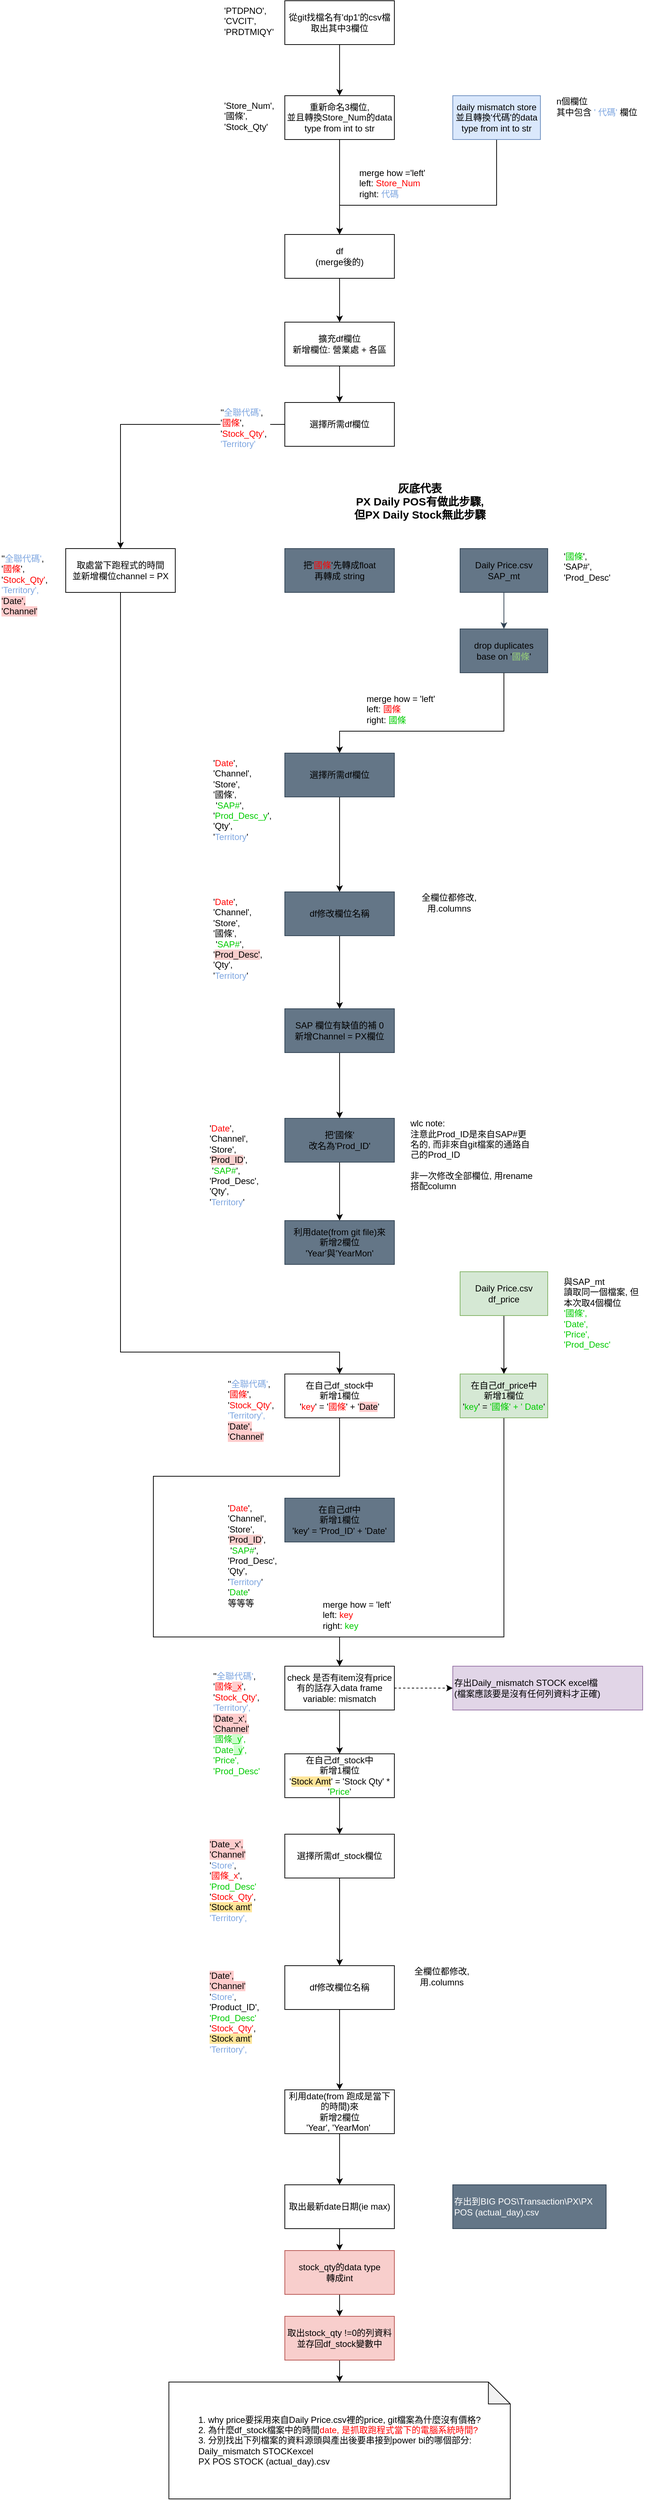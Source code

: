 <mxfile version="15.6.2" type="github">
  <diagram id="zrbfAotFL-TyWPudBQgr" name="Page-1">
    <mxGraphModel dx="1297" dy="1349" grid="1" gridSize="10" guides="1" tooltips="1" connect="1" arrows="1" fold="1" page="1" pageScale="1" pageWidth="850" pageHeight="1100" math="0" shadow="0">
      <root>
        <mxCell id="0" />
        <mxCell id="1" parent="0" />
        <mxCell id="fdrqG4z9VUzHYd8aUHgG-18" style="edgeStyle=orthogonalEdgeStyle;rounded=0;orthogonalLoop=1;jettySize=auto;html=1;fontSize=12;fontColor=#000000;endArrow=classic;endFill=1;" parent="1" source="fdrqG4z9VUzHYd8aUHgG-2" target="fdrqG4z9VUzHYd8aUHgG-3" edge="1">
          <mxGeometry relative="1" as="geometry">
            <Array as="points">
              <mxPoint x="510" y="-50" />
              <mxPoint x="295" y="-50" />
            </Array>
          </mxGeometry>
        </mxCell>
        <mxCell id="fdrqG4z9VUzHYd8aUHgG-2" value="daily mismatch store&lt;br&gt;並且轉換&#39;代碼&#39;的data type from int to str" style="rounded=0;whiteSpace=wrap;html=1;fillColor=#dae8fc;strokeColor=#6c8ebf;" parent="1" vertex="1">
          <mxGeometry x="450" y="-200" width="120" height="60" as="geometry" />
        </mxCell>
        <mxCell id="fdrqG4z9VUzHYd8aUHgG-16" style="edgeStyle=orthogonalEdgeStyle;rounded=0;orthogonalLoop=1;jettySize=auto;html=1;entryX=0.5;entryY=0;entryDx=0;entryDy=0;fontSize=12;fontColor=#000000;endArrow=classic;endFill=1;" parent="1" source="fdrqG4z9VUzHYd8aUHgG-3" target="fdrqG4z9VUzHYd8aUHgG-15" edge="1">
          <mxGeometry relative="1" as="geometry" />
        </mxCell>
        <mxCell id="fdrqG4z9VUzHYd8aUHgG-3" value="df&lt;br&gt;(merge後的)" style="rounded=0;whiteSpace=wrap;html=1;" parent="1" vertex="1">
          <mxGeometry x="220" y="-10" width="150" height="60" as="geometry" />
        </mxCell>
        <mxCell id="fdrqG4z9VUzHYd8aUHgG-9" value="merge how =&#39;left&#39;&lt;br&gt;left: &lt;font color=&quot;#ff0000&quot;&gt;Store_Num&lt;/font&gt;&amp;nbsp;&lt;br&gt;right: &lt;font color=&quot;#7ea6e0&quot;&gt;代碼&lt;/font&gt;" style="text;html=1;strokeColor=none;fillColor=none;align=left;verticalAlign=middle;whiteSpace=wrap;rounded=0;fontSize=12;fontColor=#000000;labelBackgroundColor=default;" parent="1" vertex="1">
          <mxGeometry x="320" y="-100" width="130" height="40" as="geometry" />
        </mxCell>
        <mxCell id="fdrqG4z9VUzHYd8aUHgG-24" style="edgeStyle=orthogonalEdgeStyle;rounded=0;orthogonalLoop=1;jettySize=auto;html=1;entryX=0.5;entryY=0;entryDx=0;entryDy=0;fontSize=12;fontColor=#FF0000;endArrow=classic;endFill=1;" parent="1" source="fdrqG4z9VUzHYd8aUHgG-15" target="fdrqG4z9VUzHYd8aUHgG-23" edge="1">
          <mxGeometry relative="1" as="geometry" />
        </mxCell>
        <mxCell id="fdrqG4z9VUzHYd8aUHgG-15" value="擴充df欄位&lt;br&gt;新增欄位: 營業處 + 各區" style="rounded=0;whiteSpace=wrap;html=1;labelBackgroundColor=default;fontSize=12;fontColor=#000000;align=center;" parent="1" vertex="1">
          <mxGeometry x="220" y="110" width="150" height="60" as="geometry" />
        </mxCell>
        <mxCell id="fdrqG4z9VUzHYd8aUHgG-22" value="n個欄位&lt;br&gt;其中包含 &lt;font color=&quot;#7ea6e0&quot;&gt;&#39; 代碼&#39;&lt;/font&gt; 欄位" style="text;html=1;strokeColor=none;fillColor=none;align=left;verticalAlign=middle;whiteSpace=wrap;rounded=0;labelBackgroundColor=default;fontSize=12;fontColor=#000000;" parent="1" vertex="1">
          <mxGeometry x="590" y="-200" width="140" height="30" as="geometry" />
        </mxCell>
        <mxCell id="tgbteE-pDal3MeMyeDXs-12" style="edgeStyle=orthogonalEdgeStyle;rounded=0;orthogonalLoop=1;jettySize=auto;html=1;entryX=0.5;entryY=0;entryDx=0;entryDy=0;fontColor=#000000;" edge="1" parent="1" source="fdrqG4z9VUzHYd8aUHgG-23" target="tgbteE-pDal3MeMyeDXs-11">
          <mxGeometry relative="1" as="geometry" />
        </mxCell>
        <mxCell id="fdrqG4z9VUzHYd8aUHgG-23" value="&lt;font color=&quot;#000000&quot;&gt;選擇所需df欄位&lt;br&gt;&lt;/font&gt;" style="rounded=0;whiteSpace=wrap;html=1;labelBackgroundColor=default;fontSize=12;fontColor=#FF0000;align=center;" parent="1" vertex="1">
          <mxGeometry x="220" y="220" width="150" height="60" as="geometry" />
        </mxCell>
        <mxCell id="fdrqG4z9VUzHYd8aUHgG-27" value="&#39;&#39;&lt;font color=&quot;#7ea6e0&quot;&gt;全聯代碼&#39;&lt;/font&gt;, &#39;&lt;font color=&quot;#ff0000&quot;&gt;國條&lt;/font&gt;&#39;, &lt;br&gt;&#39;&lt;font color=&quot;#ff0000&quot;&gt;Stock_Qty&#39;&lt;/font&gt;, &lt;font color=&quot;#7ea6e0&quot;&gt;&#39;Territory&#39;&lt;/font&gt;" style="text;html=1;strokeColor=none;fillColor=none;align=left;verticalAlign=top;whiteSpace=wrap;rounded=0;labelBackgroundColor=default;fontSize=12;fontColor=#000000;" parent="1" vertex="1">
          <mxGeometry x="130" y="220" width="70" height="130" as="geometry" />
        </mxCell>
        <mxCell id="fdrqG4z9VUzHYd8aUHgG-31" style="edgeStyle=orthogonalEdgeStyle;rounded=0;orthogonalLoop=1;jettySize=auto;html=1;entryX=0.5;entryY=0;entryDx=0;entryDy=0;fontSize=12;fontColor=#000000;endArrow=classic;endFill=1;fillColor=#647687;strokeColor=#314354;" parent="1" source="fdrqG4z9VUzHYd8aUHgG-28" target="fdrqG4z9VUzHYd8aUHgG-30" edge="1">
          <mxGeometry relative="1" as="geometry" />
        </mxCell>
        <mxCell id="fdrqG4z9VUzHYd8aUHgG-28" value="&lt;font color=&quot;#000000&quot;&gt;Daily Price.csv&lt;br&gt;&lt;/font&gt;&lt;div&gt;&lt;span&gt;&lt;font color=&quot;#000000&quot;&gt;SAP_mt&lt;/font&gt;&lt;/span&gt;&lt;/div&gt;" style="rounded=0;whiteSpace=wrap;html=1;labelBackgroundColor=none;fontSize=12;align=center;verticalAlign=middle;strokeColor=#314354;fillColor=#647687;fontColor=#ffffff;" parent="1" vertex="1">
          <mxGeometry x="460" y="420" width="120" height="60" as="geometry" />
        </mxCell>
        <mxCell id="fdrqG4z9VUzHYd8aUHgG-29" value="&#39;&lt;font color=&quot;#00cc00&quot;&gt;國條&lt;/font&gt;&#39;, &#39;SAP#&#39;, &#39;Prod_Desc&#39;" style="text;html=1;strokeColor=none;fillColor=none;align=left;verticalAlign=middle;whiteSpace=wrap;rounded=0;labelBackgroundColor=none;fontSize=12;fontColor=#000000;" parent="1" vertex="1">
          <mxGeometry x="600" y="430" width="60" height="30" as="geometry" />
        </mxCell>
        <mxCell id="fdrqG4z9VUzHYd8aUHgG-37" style="edgeStyle=orthogonalEdgeStyle;rounded=0;orthogonalLoop=1;jettySize=auto;html=1;fontSize=12;fontColor=#FF0000;endArrow=classic;endFill=1;entryX=0.5;entryY=0;entryDx=0;entryDy=0;" parent="1" source="fdrqG4z9VUzHYd8aUHgG-30" target="fdrqG4z9VUzHYd8aUHgG-34" edge="1">
          <mxGeometry relative="1" as="geometry">
            <mxPoint x="520" y="680.0" as="targetPoint" />
            <Array as="points">
              <mxPoint x="520" y="670" />
              <mxPoint x="295" y="670" />
            </Array>
          </mxGeometry>
        </mxCell>
        <mxCell id="fdrqG4z9VUzHYd8aUHgG-30" value="&lt;font color=&quot;#000000&quot;&gt;drop duplicates&lt;br&gt;base on &#39;&lt;/font&gt;&lt;font color=&quot;#97d077&quot;&gt;國條&lt;/font&gt;&lt;font color=&quot;#000000&quot;&gt;&#39;&lt;/font&gt;" style="rounded=0;whiteSpace=wrap;html=1;labelBackgroundColor=none;fontSize=12;strokeColor=#314354;align=center;verticalAlign=middle;fillColor=#647687;fontColor=#ffffff;" parent="1" vertex="1">
          <mxGeometry x="460" y="530" width="120" height="60" as="geometry" />
        </mxCell>
        <mxCell id="fdrqG4z9VUzHYd8aUHgG-32" value="&lt;font color=&quot;#000000&quot;&gt;把&#39;&lt;/font&gt;&lt;font color=&quot;#ff0000&quot;&gt;國條&lt;/font&gt;&lt;font color=&quot;#000000&quot;&gt;&#39;先轉成float&lt;br&gt;再轉成 string&lt;/font&gt;" style="rounded=0;whiteSpace=wrap;html=1;labelBackgroundColor=none;fontSize=12;fontColor=#ffffff;strokeColor=#314354;align=center;verticalAlign=middle;fillColor=#647687;" parent="1" vertex="1">
          <mxGeometry x="220" y="420" width="150" height="60" as="geometry" />
        </mxCell>
        <mxCell id="fdrqG4z9VUzHYd8aUHgG-43" style="edgeStyle=orthogonalEdgeStyle;rounded=0;orthogonalLoop=1;jettySize=auto;html=1;fontSize=12;fontColor=#7EA6E0;endArrow=classic;endFill=1;" parent="1" source="fdrqG4z9VUzHYd8aUHgG-34" target="fdrqG4z9VUzHYd8aUHgG-42" edge="1">
          <mxGeometry relative="1" as="geometry" />
        </mxCell>
        <mxCell id="fdrqG4z9VUzHYd8aUHgG-34" value="&lt;span style=&quot;color: rgb(0 , 0 , 0)&quot;&gt;選擇所需df欄位&lt;/span&gt;" style="rounded=0;whiteSpace=wrap;html=1;labelBackgroundColor=none;fontSize=12;fontColor=#ffffff;strokeColor=#314354;align=center;verticalAlign=middle;fillColor=#647687;" parent="1" vertex="1">
          <mxGeometry x="220" y="700" width="150" height="60" as="geometry" />
        </mxCell>
        <mxCell id="fdrqG4z9VUzHYd8aUHgG-35" value="merge how = &#39;left&#39;&lt;br&gt;left: &lt;font color=&quot;#ff0000&quot;&gt;國條&lt;/font&gt;&amp;nbsp;&lt;br&gt;right: &lt;font color=&quot;#00cc00&quot;&gt;國條&lt;/font&gt;" style="text;html=1;strokeColor=none;fillColor=none;align=left;verticalAlign=middle;whiteSpace=wrap;rounded=0;fontSize=12;fontColor=#000000;labelBackgroundColor=default;" parent="1" vertex="1">
          <mxGeometry x="330" y="620" width="130" height="40" as="geometry" />
        </mxCell>
        <mxCell id="fdrqG4z9VUzHYd8aUHgG-38" value="&lt;div&gt;&lt;font color=&quot;#000000&quot;&gt;&#39;&lt;/font&gt;&lt;font color=&quot;#ff0000&quot;&gt;Date&lt;/font&gt;&lt;font color=&quot;#000000&quot;&gt;&#39;, &#39;Channel&#39;, &#39;Store&#39;,&lt;/font&gt;&lt;/div&gt;&lt;div&gt;&lt;font color=&quot;#000000&quot;&gt;&#39;國條&#39;,&lt;/font&gt;&lt;span style=&quot;color: rgb(0 , 0 , 0)&quot;&gt;&amp;nbsp; &amp;nbsp; &amp;nbsp; &amp;nbsp;&#39;&lt;/span&gt;SAP#&lt;span style=&quot;color: rgb(0 , 0 , 0)&quot;&gt;&#39;, &#39;&lt;/span&gt;Prod_Desc_y&lt;span style=&quot;color: rgb(0 , 0 , 0)&quot;&gt;&#39;, &#39;Qty&#39;,&lt;/span&gt;&lt;/div&gt;&lt;div&gt;&lt;span style=&quot;color: rgb(0 , 0 , 0)&quot;&gt;&#39;&lt;/span&gt;&lt;font color=&quot;#7ea6e0&quot;&gt;Territory&lt;/font&gt;&lt;span style=&quot;color: rgb(0 , 0 , 0)&quot;&gt;&#39;&lt;/span&gt;&lt;/div&gt;" style="text;html=1;strokeColor=none;fillColor=none;align=left;verticalAlign=top;whiteSpace=wrap;rounded=0;labelBackgroundColor=none;fontSize=12;fontColor=#00CC00;" parent="1" vertex="1">
          <mxGeometry x="120" y="700" width="90" height="130" as="geometry" />
        </mxCell>
        <mxCell id="fdrqG4z9VUzHYd8aUHgG-46" style="edgeStyle=orthogonalEdgeStyle;rounded=0;orthogonalLoop=1;jettySize=auto;html=1;entryX=0.5;entryY=0;entryDx=0;entryDy=0;fontSize=12;fontColor=#000000;endArrow=classic;endFill=1;" parent="1" source="fdrqG4z9VUzHYd8aUHgG-42" target="fdrqG4z9VUzHYd8aUHgG-45" edge="1">
          <mxGeometry relative="1" as="geometry" />
        </mxCell>
        <mxCell id="fdrqG4z9VUzHYd8aUHgG-42" value="&lt;span style=&quot;color: rgb(0 , 0 , 0)&quot;&gt;df修改欄位名稱&lt;/span&gt;" style="rounded=0;whiteSpace=wrap;html=1;labelBackgroundColor=none;fontSize=12;fontColor=#ffffff;strokeColor=#314354;align=center;verticalAlign=middle;fillColor=#647687;" parent="1" vertex="1">
          <mxGeometry x="220" y="890" width="150" height="60" as="geometry" />
        </mxCell>
        <mxCell id="fdrqG4z9VUzHYd8aUHgG-44" value="&lt;div&gt;&lt;font color=&quot;#000000&quot;&gt;&#39;&lt;/font&gt;&lt;font color=&quot;#ff0000&quot;&gt;Date&lt;/font&gt;&lt;font color=&quot;#000000&quot;&gt;&#39;, &#39;Channel&#39;, &#39;Store&#39;,&lt;/font&gt;&lt;/div&gt;&lt;div&gt;&lt;font color=&quot;#000000&quot;&gt;&#39;國條&#39;,&lt;/font&gt;&lt;span style=&quot;color: rgb(0 , 0 , 0)&quot;&gt;&amp;nbsp; &amp;nbsp; &amp;nbsp; &amp;nbsp;&#39;&lt;/span&gt;SAP#&lt;span style=&quot;color: rgb(0 , 0 , 0)&quot;&gt;&#39;, &#39;&lt;/span&gt;&lt;font color=&quot;#000000&quot; style=&quot;background-color: rgb(248 , 206 , 204)&quot;&gt;Prod_Desc&lt;/font&gt;&lt;span style=&quot;color: rgb(0 , 0 , 0)&quot;&gt;&lt;span style=&quot;background-color: rgb(248 , 206 , 204)&quot;&gt;&#39;&lt;/span&gt;, &#39;Qty&#39;,&lt;/span&gt;&lt;/div&gt;&lt;div&gt;&lt;span style=&quot;color: rgb(0 , 0 , 0)&quot;&gt;&#39;&lt;/span&gt;&lt;font color=&quot;#7ea6e0&quot;&gt;Territory&lt;/font&gt;&lt;span style=&quot;color: rgb(0 , 0 , 0)&quot;&gt;&#39;&lt;/span&gt;&lt;/div&gt;" style="text;html=1;strokeColor=none;fillColor=none;align=left;verticalAlign=top;whiteSpace=wrap;rounded=0;labelBackgroundColor=none;fontSize=12;fontColor=#00CC00;" parent="1" vertex="1">
          <mxGeometry x="120" y="890" width="90" height="130" as="geometry" />
        </mxCell>
        <mxCell id="fdrqG4z9VUzHYd8aUHgG-50" style="edgeStyle=orthogonalEdgeStyle;rounded=0;orthogonalLoop=1;jettySize=auto;html=1;fontSize=12;fontColor=#000000;endArrow=classic;endFill=1;" parent="1" source="fdrqG4z9VUzHYd8aUHgG-45" target="fdrqG4z9VUzHYd8aUHgG-48" edge="1">
          <mxGeometry relative="1" as="geometry" />
        </mxCell>
        <mxCell id="fdrqG4z9VUzHYd8aUHgG-45" value="&lt;span&gt;&lt;font color=&quot;#000000&quot;&gt;SAP 欄位有缺值的補 0&lt;br&gt;新增Channel = PX欄位&lt;/font&gt;&lt;/span&gt;" style="rounded=0;whiteSpace=wrap;html=1;labelBackgroundColor=none;fontSize=12;fontColor=#ffffff;strokeColor=#314354;align=center;verticalAlign=middle;fillColor=#647687;" parent="1" vertex="1">
          <mxGeometry x="220" y="1050" width="150" height="60" as="geometry" />
        </mxCell>
        <mxCell id="oJDjE2ayRvZ6iTE7Mp0_-5" style="edgeStyle=orthogonalEdgeStyle;rounded=0;orthogonalLoop=1;jettySize=auto;html=1;entryX=0.5;entryY=0;entryDx=0;entryDy=0;fontSize=12;fontColor=#000000;endArrow=classic;endFill=1;" parent="1" source="fdrqG4z9VUzHYd8aUHgG-48" target="oJDjE2ayRvZ6iTE7Mp0_-4" edge="1">
          <mxGeometry relative="1" as="geometry" />
        </mxCell>
        <mxCell id="fdrqG4z9VUzHYd8aUHgG-48" value="&lt;span style=&quot;&quot;&gt;把&#39;國條&#39;&lt;br&gt;改名為&#39;Prod_ID&#39;&lt;/span&gt;" style="rounded=0;whiteSpace=wrap;html=1;labelBackgroundColor=none;fontSize=12;fontColor=#000000;strokeColor=#314354;align=center;verticalAlign=middle;fillColor=#647687;" parent="1" vertex="1">
          <mxGeometry x="220" y="1200" width="150" height="60" as="geometry" />
        </mxCell>
        <mxCell id="fdrqG4z9VUzHYd8aUHgG-49" value="&lt;div&gt;&lt;font color=&quot;#000000&quot;&gt;&#39;&lt;/font&gt;&lt;font color=&quot;#ff0000&quot;&gt;Date&lt;/font&gt;&lt;font color=&quot;#000000&quot;&gt;&#39;, &#39;Channel&#39;, &#39;Store&#39;,&lt;/font&gt;&lt;/div&gt;&lt;div&gt;&lt;font color=&quot;#000000&quot;&gt;&#39;&lt;span style=&quot;background-color: rgb(248 , 206 , 204)&quot;&gt;Prod_ID&lt;/span&gt;&#39;,&lt;/font&gt;&lt;span style=&quot;color: rgb(0 , 0 , 0)&quot;&gt;&amp;nbsp; &amp;nbsp; &amp;nbsp; &amp;nbsp;&#39;&lt;/span&gt;SAP#&lt;span style=&quot;color: rgb(0 , 0 , 0)&quot;&gt;&#39;, &#39;&lt;/span&gt;&lt;font color=&quot;#000000&quot; style=&quot;background-color: rgb(255 , 255 , 255)&quot;&gt;Prod_Desc&lt;/font&gt;&lt;span style=&quot;color: rgb(0 , 0 , 0)&quot;&gt;&lt;span style=&quot;background-color: rgb(255 , 255 , 255)&quot;&gt;&#39;&lt;/span&gt;, &#39;Qty&#39;,&lt;/span&gt;&lt;/div&gt;&lt;div&gt;&lt;span style=&quot;color: rgb(0 , 0 , 0)&quot;&gt;&#39;&lt;/span&gt;&lt;font color=&quot;#7ea6e0&quot;&gt;Territory&lt;/font&gt;&lt;span style=&quot;color: rgb(0 , 0 , 0)&quot;&gt;&#39;&lt;/span&gt;&lt;/div&gt;" style="text;html=1;strokeColor=none;fillColor=none;align=left;verticalAlign=top;whiteSpace=wrap;rounded=0;labelBackgroundColor=none;fontSize=12;fontColor=#00CC00;" parent="1" vertex="1">
          <mxGeometry x="115" y="1200" width="90" height="130" as="geometry" />
        </mxCell>
        <mxCell id="oJDjE2ayRvZ6iTE7Mp0_-1" value="wlc note:&lt;br&gt;注意此Prod_ID是來自SAP#更名的, 而非來自git檔案的通路自己的Prod_ID&lt;br&gt;&lt;br&gt;非一次修改全部欄位, 用rename搭配column" style="text;html=1;strokeColor=none;fillColor=none;align=left;verticalAlign=middle;whiteSpace=wrap;rounded=0;labelBackgroundColor=none;fontSize=12;fontColor=#000000;" parent="1" vertex="1">
          <mxGeometry x="390" y="1220" width="170" height="60" as="geometry" />
        </mxCell>
        <mxCell id="oJDjE2ayRvZ6iTE7Mp0_-4" value="利用date(from git file)來&lt;br&gt;新增2欄位&lt;br&gt;&#39;Year&#39;與&#39;YearMon&#39;" style="rounded=0;whiteSpace=wrap;html=1;labelBackgroundColor=none;fontSize=12;fontColor=default;strokeColor=#314354;align=center;verticalAlign=middle;fillColor=#647687;" parent="1" vertex="1">
          <mxGeometry x="220" y="1340" width="150" height="60" as="geometry" />
        </mxCell>
        <mxCell id="oJDjE2ayRvZ6iTE7Mp0_-9" style="edgeStyle=orthogonalEdgeStyle;rounded=0;orthogonalLoop=1;jettySize=auto;html=1;entryX=0.5;entryY=0;entryDx=0;entryDy=0;fontSize=12;fontColor=#00CC00;endArrow=classic;endFill=1;" parent="1" source="oJDjE2ayRvZ6iTE7Mp0_-6" target="oJDjE2ayRvZ6iTE7Mp0_-8" edge="1">
          <mxGeometry relative="1" as="geometry" />
        </mxCell>
        <mxCell id="oJDjE2ayRvZ6iTE7Mp0_-6" value="&lt;font&gt;Daily Price.csv&lt;br&gt;&lt;/font&gt;&lt;div&gt;df_price&lt;/div&gt;" style="rounded=0;whiteSpace=wrap;html=1;labelBackgroundColor=none;fontSize=12;align=center;verticalAlign=middle;strokeColor=#82b366;fillColor=#d5e8d4;fontColor=#000000;" parent="1" vertex="1">
          <mxGeometry x="460" y="1410" width="120" height="60" as="geometry" />
        </mxCell>
        <mxCell id="oJDjE2ayRvZ6iTE7Mp0_-7" value="與SAP_mt&lt;br&gt;&lt;div&gt;&lt;span&gt;讀取同一個檔案, 但本次取4個欄位&lt;/span&gt;&lt;/div&gt;&lt;div&gt;&lt;font color=&quot;#00cc00&quot;&gt;&#39;國條&#39;,&lt;/font&gt;&lt;/div&gt;&lt;div&gt;&lt;font color=&quot;#00cc00&quot;&gt;&#39;Date&#39;,&lt;/font&gt;&lt;/div&gt;&lt;div&gt;&lt;font color=&quot;#00cc00&quot;&gt;&#39;Price&#39;,&lt;/font&gt;&lt;br&gt;&lt;/div&gt;&lt;div&gt;&lt;font color=&quot;#00cc00&quot;&gt;&#39;Prod_Desc&#39;&lt;/font&gt;&lt;/div&gt;" style="text;html=1;strokeColor=none;fillColor=none;align=left;verticalAlign=top;whiteSpace=wrap;rounded=0;labelBackgroundColor=none;fontSize=12;fontColor=#000000;" parent="1" vertex="1">
          <mxGeometry x="600" y="1410" width="110" height="120" as="geometry" />
        </mxCell>
        <mxCell id="tgbteE-pDal3MeMyeDXs-20" style="edgeStyle=orthogonalEdgeStyle;rounded=0;orthogonalLoop=1;jettySize=auto;html=1;fontSize=15;fontColor=default;" edge="1" parent="1" source="oJDjE2ayRvZ6iTE7Mp0_-8" target="oJDjE2ayRvZ6iTE7Mp0_-19">
          <mxGeometry relative="1" as="geometry">
            <Array as="points">
              <mxPoint x="520" y="1910" />
              <mxPoint x="295" y="1910" />
            </Array>
          </mxGeometry>
        </mxCell>
        <mxCell id="oJDjE2ayRvZ6iTE7Mp0_-8" value="在自己df_price中&lt;br&gt;新增1欄位&lt;br&gt;&#39;&lt;font color=&quot;#00cc00&quot;&gt;key&lt;/font&gt;&#39; = &lt;font color=&quot;#00cc00&quot;&gt;&#39;國條&#39; + &#39; Date&lt;/font&gt;&#39;" style="rounded=0;whiteSpace=wrap;html=1;labelBackgroundColor=none;fontSize=12;align=center;verticalAlign=middle;strokeColor=#82b366;fillColor=#d5e8d4;fontColor=#000000;" parent="1" vertex="1">
          <mxGeometry x="460" y="1550" width="120" height="60" as="geometry" />
        </mxCell>
        <mxCell id="tgbteE-pDal3MeMyeDXs-19" style="edgeStyle=orthogonalEdgeStyle;rounded=0;orthogonalLoop=1;jettySize=auto;html=1;fontSize=15;fontColor=default;" edge="1" parent="1" source="oJDjE2ayRvZ6iTE7Mp0_-10" target="oJDjE2ayRvZ6iTE7Mp0_-19">
          <mxGeometry relative="1" as="geometry">
            <Array as="points">
              <mxPoint x="295" y="1690" />
              <mxPoint x="40" y="1690" />
              <mxPoint x="40" y="1910" />
              <mxPoint x="295" y="1910" />
            </Array>
          </mxGeometry>
        </mxCell>
        <mxCell id="oJDjE2ayRvZ6iTE7Mp0_-10" value="在自己df_stock中&lt;br&gt;新增1欄位&lt;br&gt;&#39;&lt;font color=&quot;#ff0000&quot;&gt;key&lt;/font&gt;&#39; = &#39;&lt;span style=&quot;background-color: rgb(255 , 255 , 255)&quot;&gt;&lt;font color=&quot;#ff0000&quot;&gt;國條&lt;/font&gt;&lt;/span&gt;&#39; + &#39;&lt;font style=&quot;background-color: rgb(255 , 204 , 204)&quot;&gt;Date&lt;/font&gt;&#39;" style="rounded=0;whiteSpace=wrap;html=1;labelBackgroundColor=none;fontSize=12;fontColor=#000000;strokeColor=default;align=center;verticalAlign=middle;" parent="1" vertex="1">
          <mxGeometry x="220" y="1550" width="150" height="60" as="geometry" />
        </mxCell>
        <mxCell id="oJDjE2ayRvZ6iTE7Mp0_-15" value="在自己df中&lt;br&gt;新增1欄位&lt;br&gt;&#39;key&#39; = &#39;Prod_ID&#39; + &#39;&lt;font&gt;Date&lt;/font&gt;&#39;" style="rounded=0;whiteSpace=wrap;html=1;labelBackgroundColor=none;fontSize=12;fontColor=default;strokeColor=#314354;align=center;verticalAlign=middle;fillColor=#647687;" parent="1" vertex="1">
          <mxGeometry x="220" y="1720" width="150" height="60" as="geometry" />
        </mxCell>
        <mxCell id="oJDjE2ayRvZ6iTE7Mp0_-18" value="merge how = &#39;left&#39;&lt;br&gt;left: &lt;font color=&quot;#ff0000&quot;&gt;key&amp;nbsp;&lt;/font&gt;&lt;br&gt;right: &lt;font color=&quot;#00cc00&quot;&gt;key&lt;/font&gt;" style="text;html=1;strokeColor=none;fillColor=none;align=left;verticalAlign=middle;whiteSpace=wrap;rounded=0;fontSize=12;fontColor=#000000;labelBackgroundColor=default;" parent="1" vertex="1">
          <mxGeometry x="270" y="1860" width="130" height="40" as="geometry" />
        </mxCell>
        <mxCell id="oJDjE2ayRvZ6iTE7Mp0_-21" style="edgeStyle=orthogonalEdgeStyle;rounded=0;orthogonalLoop=1;jettySize=auto;html=1;entryX=0;entryY=0.5;entryDx=0;entryDy=0;fontSize=12;fontColor=#00CC00;endArrow=classic;endFill=1;dashed=1;" parent="1" source="oJDjE2ayRvZ6iTE7Mp0_-19" target="oJDjE2ayRvZ6iTE7Mp0_-20" edge="1">
          <mxGeometry relative="1" as="geometry" />
        </mxCell>
        <mxCell id="oJDjE2ayRvZ6iTE7Mp0_-24" style="edgeStyle=orthogonalEdgeStyle;rounded=0;orthogonalLoop=1;jettySize=auto;html=1;entryX=0.5;entryY=0;entryDx=0;entryDy=0;fontSize=12;fontColor=#00CC00;endArrow=classic;endFill=1;" parent="1" source="oJDjE2ayRvZ6iTE7Mp0_-19" target="oJDjE2ayRvZ6iTE7Mp0_-23" edge="1">
          <mxGeometry relative="1" as="geometry" />
        </mxCell>
        <mxCell id="oJDjE2ayRvZ6iTE7Mp0_-19" value="check 是否有item沒有price&lt;br&gt;有的話存入data frame variable: mismatch" style="rounded=0;whiteSpace=wrap;html=1;labelBackgroundColor=none;fontSize=12;fontColor=#000000;strokeColor=default;align=center;verticalAlign=middle;" parent="1" vertex="1">
          <mxGeometry x="220" y="1950" width="150" height="60" as="geometry" />
        </mxCell>
        <mxCell id="oJDjE2ayRvZ6iTE7Mp0_-20" value="存出Daily_mismatch STOCK excel檔&lt;br&gt;(檔案應該要是沒有任何列資料才正確)" style="rounded=0;whiteSpace=wrap;html=1;fontFamily=Helvetica;fontSize=12;align=left;strokeColor=#9673a6;fillColor=#e1d5e7;" parent="1" vertex="1">
          <mxGeometry x="450" y="1950" width="260" height="60" as="geometry" />
        </mxCell>
        <mxCell id="oJDjE2ayRvZ6iTE7Mp0_-26" style="edgeStyle=orthogonalEdgeStyle;rounded=0;orthogonalLoop=1;jettySize=auto;html=1;entryX=0.5;entryY=0;entryDx=0;entryDy=0;fontSize=12;fontColor=#00CC00;endArrow=classic;endFill=1;" parent="1" source="oJDjE2ayRvZ6iTE7Mp0_-23" target="oJDjE2ayRvZ6iTE7Mp0_-25" edge="1">
          <mxGeometry relative="1" as="geometry" />
        </mxCell>
        <mxCell id="oJDjE2ayRvZ6iTE7Mp0_-23" value="在自己df_stock中&lt;br&gt;新增1欄位&lt;br&gt;&#39;&lt;span style=&quot;background-color: rgb(255 , 229 , 153)&quot;&gt;Stock&amp;nbsp;A&lt;/span&gt;&lt;span style=&quot;background-color: rgb(255 , 229 , 153)&quot;&gt;mt&lt;/span&gt;&#39; = &#39;Stock Qty&#39; * &#39;&lt;font color=&quot;#00cc00&quot;&gt;Price&lt;/font&gt;&#39;" style="rounded=0;whiteSpace=wrap;html=1;labelBackgroundColor=none;fontSize=12;fontColor=#000000;strokeColor=default;align=center;verticalAlign=middle;" parent="1" vertex="1">
          <mxGeometry x="220" y="2070" width="150" height="60" as="geometry" />
        </mxCell>
        <mxCell id="oJDjE2ayRvZ6iTE7Mp0_-30" style="edgeStyle=orthogonalEdgeStyle;rounded=0;orthogonalLoop=1;jettySize=auto;html=1;entryX=0.5;entryY=0;entryDx=0;entryDy=0;fontSize=12;fontColor=#FFE599;endArrow=classic;endFill=1;" parent="1" source="oJDjE2ayRvZ6iTE7Mp0_-25" target="oJDjE2ayRvZ6iTE7Mp0_-29" edge="1">
          <mxGeometry relative="1" as="geometry" />
        </mxCell>
        <mxCell id="oJDjE2ayRvZ6iTE7Mp0_-25" value="選擇所需df_stock欄位" style="rounded=0;whiteSpace=wrap;html=1;labelBackgroundColor=none;fontSize=12;fontColor=#000000;strokeColor=default;align=center;verticalAlign=middle;" parent="1" vertex="1">
          <mxGeometry x="220" y="2180" width="150" height="60" as="geometry" />
        </mxCell>
        <mxCell id="oJDjE2ayRvZ6iTE7Mp0_-27" value="&lt;div&gt;&lt;font color=&quot;#000000&quot;&gt;&#39;&lt;/font&gt;&lt;font color=&quot;#ff0000&quot;&gt;Date&lt;/font&gt;&lt;font color=&quot;#000000&quot;&gt;&#39;, &#39;Channel&#39;, &#39;Store&#39;,&lt;/font&gt;&lt;/div&gt;&lt;div&gt;&lt;font color=&quot;#000000&quot;&gt;&#39;&lt;span style=&quot;background-color: rgb(248 , 206 , 204)&quot;&gt;Prod_ID&lt;/span&gt;&#39;,&lt;/font&gt;&lt;span style=&quot;color: rgb(0 , 0 , 0)&quot;&gt;&amp;nbsp; &amp;nbsp; &amp;nbsp; &amp;nbsp;&#39;&lt;/span&gt;SAP#&lt;span style=&quot;color: rgb(0 , 0 , 0)&quot;&gt;&#39;, &#39;&lt;/span&gt;&lt;font color=&quot;#000000&quot; style=&quot;background-color: rgb(255 , 255 , 255)&quot;&gt;Prod_Desc&lt;/font&gt;&lt;span style=&quot;color: rgb(0 , 0 , 0)&quot;&gt;&lt;span style=&quot;background-color: rgb(255 , 255 , 255)&quot;&gt;&#39;&lt;/span&gt;, &#39;Qty&#39;,&lt;/span&gt;&lt;/div&gt;&lt;div&gt;&lt;span style=&quot;color: rgb(0 , 0 , 0)&quot;&gt;&#39;&lt;/span&gt;&lt;font color=&quot;#7ea6e0&quot;&gt;Territory&lt;/font&gt;&lt;span style=&quot;color: rgb(0 , 0 , 0)&quot;&gt;&#39;&lt;/span&gt;&lt;/div&gt;&lt;div&gt;&lt;span style=&quot;color: rgb(0 , 0 , 0)&quot;&gt;&#39;&lt;/span&gt;Date&lt;span style=&quot;color: rgb(0 , 0 , 0)&quot;&gt;&#39;&lt;/span&gt;&lt;/div&gt;&lt;div&gt;&lt;span style=&quot;color: rgb(0 , 0 , 0)&quot;&gt;等等等&lt;/span&gt;&lt;/div&gt;" style="text;html=1;strokeColor=none;fillColor=none;align=left;verticalAlign=top;whiteSpace=wrap;rounded=0;labelBackgroundColor=none;fontSize=12;fontColor=#00CC00;" parent="1" vertex="1">
          <mxGeometry x="140" y="1720" width="90" height="170" as="geometry" />
        </mxCell>
        <mxCell id="oJDjE2ayRvZ6iTE7Mp0_-37" style="edgeStyle=orthogonalEdgeStyle;rounded=0;orthogonalLoop=1;jettySize=auto;html=1;entryX=0.5;entryY=0;entryDx=0;entryDy=0;fontSize=12;fontColor=#000000;endArrow=classic;endFill=1;" parent="1" source="oJDjE2ayRvZ6iTE7Mp0_-29" target="oJDjE2ayRvZ6iTE7Mp0_-32" edge="1">
          <mxGeometry relative="1" as="geometry" />
        </mxCell>
        <mxCell id="oJDjE2ayRvZ6iTE7Mp0_-29" value="df修改欄位名稱" style="rounded=0;whiteSpace=wrap;html=1;labelBackgroundColor=none;fontSize=12;fontColor=#000000;strokeColor=default;align=center;verticalAlign=middle;" parent="1" vertex="1">
          <mxGeometry x="220" y="2360" width="150" height="60" as="geometry" />
        </mxCell>
        <mxCell id="oJDjE2ayRvZ6iTE7Mp0_-40" style="edgeStyle=orthogonalEdgeStyle;rounded=0;orthogonalLoop=1;jettySize=auto;html=1;entryX=0.5;entryY=0;entryDx=0;entryDy=0;fontSize=12;fontColor=#000000;endArrow=classic;endFill=1;" parent="1" source="oJDjE2ayRvZ6iTE7Mp0_-32" target="oJDjE2ayRvZ6iTE7Mp0_-39" edge="1">
          <mxGeometry relative="1" as="geometry" />
        </mxCell>
        <mxCell id="oJDjE2ayRvZ6iTE7Mp0_-32" value="利用date(from 跑成是當下的時間)來&lt;br&gt;新增2欄位&lt;br&gt;&#39;Year&#39;, &#39;YearMon&#39;&amp;nbsp;" style="rounded=0;whiteSpace=wrap;html=1;labelBackgroundColor=none;fontSize=12;fontColor=#000000;strokeColor=default;align=center;verticalAlign=middle;" parent="1" vertex="1">
          <mxGeometry x="220" y="2530" width="150" height="60" as="geometry" />
        </mxCell>
        <mxCell id="oJDjE2ayRvZ6iTE7Mp0_-33" value="&lt;font color=&quot;#000000&quot;&gt;&lt;span style=&quot;&quot;&gt;全欄位都修改, 用.columns&lt;/span&gt;&lt;/font&gt;" style="text;html=1;strokeColor=none;fillColor=none;align=center;verticalAlign=middle;whiteSpace=wrap;rounded=0;labelBackgroundColor=none;fontSize=12;fontColor=#FFE599;" parent="1" vertex="1">
          <mxGeometry x="380" y="2360" width="110" height="30" as="geometry" />
        </mxCell>
        <mxCell id="oJDjE2ayRvZ6iTE7Mp0_-34" value="&lt;font color=&quot;#000000&quot;&gt;&lt;span style=&quot;&quot;&gt;全欄位都修改, 用.columns&lt;/span&gt;&lt;/font&gt;" style="text;html=1;strokeColor=none;fillColor=none;align=center;verticalAlign=middle;whiteSpace=wrap;rounded=0;labelBackgroundColor=none;fontSize=12;fontColor=#FFE599;" parent="1" vertex="1">
          <mxGeometry x="390" y="890" width="110" height="30" as="geometry" />
        </mxCell>
        <mxCell id="oJDjE2ayRvZ6iTE7Mp0_-42" style="edgeStyle=orthogonalEdgeStyle;rounded=0;orthogonalLoop=1;jettySize=auto;html=1;entryX=0;entryY=0.5;entryDx=0;entryDy=0;fontSize=12;fontColor=#000000;endArrow=classic;endFill=1;strokeColor=none;dashed=1;" parent="1" source="oJDjE2ayRvZ6iTE7Mp0_-39" target="oJDjE2ayRvZ6iTE7Mp0_-41" edge="1">
          <mxGeometry relative="1" as="geometry" />
        </mxCell>
        <mxCell id="tgbteE-pDal3MeMyeDXs-24" style="edgeStyle=orthogonalEdgeStyle;rounded=0;orthogonalLoop=1;jettySize=auto;html=1;entryX=0.5;entryY=0;entryDx=0;entryDy=0;fontSize=15;fontColor=#000000;" edge="1" parent="1" source="oJDjE2ayRvZ6iTE7Mp0_-39" target="tgbteE-pDal3MeMyeDXs-23">
          <mxGeometry relative="1" as="geometry" />
        </mxCell>
        <mxCell id="oJDjE2ayRvZ6iTE7Mp0_-39" value="取出最新date日期(ie max)" style="rounded=0;whiteSpace=wrap;html=1;labelBackgroundColor=none;fontSize=12;fontColor=#000000;strokeColor=default;align=center;verticalAlign=middle;" parent="1" vertex="1">
          <mxGeometry x="220" y="2660" width="150" height="60" as="geometry" />
        </mxCell>
        <mxCell id="oJDjE2ayRvZ6iTE7Mp0_-41" value="存出到BIG POS\Transaction\PX\PX POS (actual_day).csv" style="rounded=0;whiteSpace=wrap;html=1;fontFamily=Helvetica;fontSize=12;align=left;strokeColor=#314354;fillColor=#647687;fontColor=#ffffff;" parent="1" vertex="1">
          <mxGeometry x="450" y="2660" width="210" height="60" as="geometry" />
        </mxCell>
        <mxCell id="4yZyETDFvui7lg3QUQY9-1" value="&lt;div style=&quot;text-align: left&quot;&gt;&lt;span&gt;1. why price要採用來自Daily Price.csv裡的price, git檔案為什麼沒有價格?&lt;/span&gt;&lt;/div&gt;&lt;div style=&quot;text-align: left&quot;&gt;2. 為什麼df_stock檔案中的時間&lt;font color=&quot;#ff0000&quot;&gt;date, 是抓取跑程式當下的電腦系統時間?&lt;/font&gt;&lt;/div&gt;&lt;div style=&quot;text-align: left&quot;&gt;&lt;span&gt;3. 分別找出下列檔案的資料源頭與產出後要串接到power bi的哪個部分:&lt;/span&gt;&lt;br&gt;&lt;/div&gt;&lt;span style=&quot;background-color: rgb(230 , 208 , 222)&quot;&gt;&lt;div style=&quot;text-align: left&quot;&gt;Daily_mismatch STOCKexcel&lt;br&gt;&lt;/div&gt;&lt;span&gt;&lt;div style=&quot;text-align: left&quot;&gt;PX POS STOCK (actual_day).csv&lt;/div&gt;&lt;/span&gt;&lt;/span&gt;" style="shape=note;whiteSpace=wrap;html=1;backgroundOutline=1;darkOpacity=0.05;" parent="1" vertex="1">
          <mxGeometry x="61.25" y="2930" width="467.5" height="160" as="geometry" />
        </mxCell>
        <mxCell id="tgbteE-pDal3MeMyeDXs-1" value="&lt;span&gt;&#39;PTDPNO&#39;, &#39;CVCIT&#39;, &#39;PRDTMIQY&#39;&lt;/span&gt;" style="text;html=1;strokeColor=none;fillColor=none;align=left;verticalAlign=top;whiteSpace=wrap;rounded=0;" vertex="1" parent="1">
          <mxGeometry x="135" y="-330" width="60" height="90" as="geometry" />
        </mxCell>
        <mxCell id="tgbteE-pDal3MeMyeDXs-5" style="edgeStyle=orthogonalEdgeStyle;rounded=0;orthogonalLoop=1;jettySize=auto;html=1;entryX=0.5;entryY=0;entryDx=0;entryDy=0;" edge="1" parent="1" source="tgbteE-pDal3MeMyeDXs-2" target="tgbteE-pDal3MeMyeDXs-3">
          <mxGeometry relative="1" as="geometry" />
        </mxCell>
        <mxCell id="tgbteE-pDal3MeMyeDXs-2" value="從git找檔名有&#39;dp1&#39;的csv檔&lt;br&gt;取出其中3欄位" style="rounded=0;whiteSpace=wrap;html=1;" vertex="1" parent="1">
          <mxGeometry x="220" y="-330" width="150" height="60" as="geometry" />
        </mxCell>
        <mxCell id="tgbteE-pDal3MeMyeDXs-6" style="edgeStyle=orthogonalEdgeStyle;rounded=0;orthogonalLoop=1;jettySize=auto;html=1;entryX=0.5;entryY=0;entryDx=0;entryDy=0;" edge="1" parent="1" source="tgbteE-pDal3MeMyeDXs-3" target="fdrqG4z9VUzHYd8aUHgG-3">
          <mxGeometry relative="1" as="geometry" />
        </mxCell>
        <mxCell id="tgbteE-pDal3MeMyeDXs-3" value="重新命名3欄位,&lt;br&gt;並且轉換Store_Num的data type from int to str" style="rounded=0;whiteSpace=wrap;html=1;" vertex="1" parent="1">
          <mxGeometry x="220" y="-200" width="150" height="60" as="geometry" />
        </mxCell>
        <mxCell id="tgbteE-pDal3MeMyeDXs-4" value="&#39;Store_Num&#39;, &#39;國條&#39;, &#39;Stock_Qty&#39;" style="text;html=1;strokeColor=none;fillColor=none;align=left;verticalAlign=top;whiteSpace=wrap;rounded=0;" vertex="1" parent="1">
          <mxGeometry x="135" y="-200" width="65" height="90" as="geometry" />
        </mxCell>
        <mxCell id="tgbteE-pDal3MeMyeDXs-8" value="&lt;font color=&quot;#000000&quot; style=&quot;font-size: 15px&quot;&gt;&lt;b&gt;灰底代表&lt;br&gt;PX Daily POS有做此步驟,&lt;br&gt;但PX Daily Stock無此步驟&lt;/b&gt;&lt;/font&gt;" style="text;html=1;strokeColor=none;fillColor=none;align=center;verticalAlign=middle;whiteSpace=wrap;rounded=0;fontColor=#FF0000;" vertex="1" parent="1">
          <mxGeometry x="310" y="340" width="190" height="30" as="geometry" />
        </mxCell>
        <mxCell id="tgbteE-pDal3MeMyeDXs-14" style="edgeStyle=orthogonalEdgeStyle;rounded=0;orthogonalLoop=1;jettySize=auto;html=1;entryX=0.5;entryY=0;entryDx=0;entryDy=0;fontSize=15;fontColor=#000000;" edge="1" parent="1" source="tgbteE-pDal3MeMyeDXs-11" target="oJDjE2ayRvZ6iTE7Mp0_-10">
          <mxGeometry relative="1" as="geometry">
            <Array as="points">
              <mxPoint x="-5" y="1520" />
              <mxPoint x="295" y="1520" />
            </Array>
          </mxGeometry>
        </mxCell>
        <mxCell id="tgbteE-pDal3MeMyeDXs-11" value="&lt;font color=&quot;#000000&quot;&gt;取處當下跑程式的時間&lt;br&gt;並新增欄位channel = PX&lt;/font&gt;" style="rounded=0;whiteSpace=wrap;html=1;fontColor=#FF0000;align=center;verticalAlign=middle;" vertex="1" parent="1">
          <mxGeometry x="-80" y="420" width="150" height="60" as="geometry" />
        </mxCell>
        <mxCell id="tgbteE-pDal3MeMyeDXs-13" value="&#39;&#39;&lt;font color=&quot;#7ea6e0&quot;&gt;全聯代碼&#39;&lt;/font&gt;, &#39;&lt;font color=&quot;#ff0000&quot;&gt;國條&lt;/font&gt;&#39;, &lt;br&gt;&#39;&lt;font color=&quot;#ff0000&quot;&gt;Stock_Qty&#39;&lt;/font&gt;, &lt;font color=&quot;#7ea6e0&quot;&gt;&#39;Territory&#39;,&lt;br&gt;&lt;/font&gt;&lt;span style=&quot;background-color: rgb(255 , 204 , 204)&quot;&gt;&#39;Date&#39;,&lt;br&gt;&#39;Channel&#39;&lt;/span&gt;&lt;font color=&quot;#7ea6e0&quot;&gt;&lt;br&gt;&lt;/font&gt;" style="text;html=1;strokeColor=none;fillColor=none;align=left;verticalAlign=top;whiteSpace=wrap;rounded=0;labelBackgroundColor=default;fontSize=12;fontColor=#000000;" vertex="1" parent="1">
          <mxGeometry x="-170" y="420" width="70" height="130" as="geometry" />
        </mxCell>
        <mxCell id="tgbteE-pDal3MeMyeDXs-15" value="&#39;&#39;&lt;font color=&quot;#7ea6e0&quot;&gt;全聯代碼&#39;&lt;/font&gt;, &#39;&lt;font color=&quot;#ff0000&quot;&gt;國條&lt;/font&gt;&#39;, &lt;br&gt;&#39;&lt;font color=&quot;#ff0000&quot;&gt;Stock_Qty&#39;&lt;/font&gt;, &lt;font color=&quot;#7ea6e0&quot;&gt;&#39;Territory&#39;,&lt;br&gt;&lt;/font&gt;&lt;span style=&quot;background-color: rgb(255 , 204 , 204)&quot;&gt;&#39;Date&#39;,&lt;br&gt;&#39;Channel&#39;&lt;/span&gt;&lt;font color=&quot;#7ea6e0&quot;&gt;&lt;br&gt;&lt;/font&gt;" style="text;html=1;strokeColor=none;fillColor=none;align=left;verticalAlign=top;whiteSpace=wrap;rounded=0;labelBackgroundColor=default;fontSize=12;fontColor=#000000;" vertex="1" parent="1">
          <mxGeometry x="140" y="1550" width="70" height="130" as="geometry" />
        </mxCell>
        <mxCell id="tgbteE-pDal3MeMyeDXs-17" value="&#39;&#39;&lt;font color=&quot;#7ea6e0&quot;&gt;全聯代碼&#39;&lt;/font&gt;, &#39;&lt;font color=&quot;#ff0000&quot;&gt;國條&lt;span style=&quot;background-color: rgb(255 , 204 , 204)&quot;&gt;_x&lt;/span&gt;&lt;/font&gt;&#39;, &lt;br&gt;&#39;&lt;font color=&quot;#ff0000&quot;&gt;Stock_Qty&#39;&lt;/font&gt;, &lt;font color=&quot;#7ea6e0&quot;&gt;&#39;Territory&#39;,&lt;br&gt;&lt;/font&gt;&lt;span style=&quot;background-color: rgb(255 , 204 , 204)&quot;&gt;&#39;Date_x&#39;,&lt;br&gt;&#39;Channel&#39;&lt;br&gt;&lt;/span&gt;&lt;div&gt;&lt;font color=&quot;#00cc00&quot;&gt;&#39;國條&lt;span style=&quot;background-color: rgb(204 , 255 , 204)&quot;&gt;_y&lt;/span&gt;&#39;,&lt;/font&gt;&lt;/div&gt;&lt;div&gt;&lt;font color=&quot;#00cc00&quot;&gt;&#39;Date&lt;span style=&quot;background-color: rgb(204 , 255 , 204)&quot;&gt;_y&lt;/span&gt;&#39;,&lt;/font&gt;&lt;/div&gt;&lt;div&gt;&lt;font color=&quot;#00cc00&quot;&gt;&#39;Price&#39;,&lt;/font&gt;&lt;br&gt;&lt;/div&gt;&lt;div&gt;&lt;font color=&quot;#00cc00&quot;&gt;&#39;Prod_Desc&#39;&lt;/font&gt;&lt;/div&gt;" style="text;html=1;strokeColor=none;fillColor=none;align=left;verticalAlign=top;whiteSpace=wrap;rounded=0;labelBackgroundColor=default;fontSize=12;fontColor=#000000;" vertex="1" parent="1">
          <mxGeometry x="120" y="1950" width="70" height="160" as="geometry" />
        </mxCell>
        <mxCell id="tgbteE-pDal3MeMyeDXs-21" value="&lt;span style=&quot;background-color: rgb(255 , 204 , 204)&quot;&gt;&#39;Date_x&#39;,&lt;br&gt;&#39;Channel&#39;&lt;br&gt;&lt;/span&gt;&lt;div&gt;&#39;&lt;font color=&quot;#7ea6e0&quot;&gt;Store&#39;&lt;/font&gt;,&lt;font color=&quot;#00cc00&quot;&gt;&lt;br&gt;&lt;/font&gt;&lt;/div&gt;&lt;div&gt;&#39;&lt;font color=&quot;#ff0000&quot;&gt;國條_x&lt;/font&gt;&#39;,&lt;font color=&quot;#00cc00&quot;&gt;&lt;br&gt;&lt;/font&gt;&lt;/div&gt;&lt;div&gt;&lt;span style=&quot;color: rgb(0 , 204 , 0)&quot;&gt;&#39;Prod_Desc&#39;&lt;/span&gt;&lt;font color=&quot;#00cc00&quot;&gt;&lt;br&gt;&lt;/font&gt;&lt;/div&gt;&lt;div&gt;&#39;&lt;font color=&quot;#ff0000&quot;&gt;Stock_Qty&#39;&lt;/font&gt;,&amp;nbsp;&lt;/div&gt;&lt;div&gt;&lt;span style=&quot;background-color: rgb(255 , 229 , 153)&quot;&gt;&#39;Stock amt&#39;&lt;/span&gt;&lt;/div&gt;&lt;div&gt;&lt;font color=&quot;#7ea6e0&quot;&gt;&#39;Territory&#39;,&lt;br&gt;&lt;/font&gt;&lt;/div&gt;&lt;div&gt;&lt;br&gt;&lt;/div&gt;" style="text;html=1;strokeColor=none;fillColor=none;align=left;verticalAlign=top;whiteSpace=wrap;rounded=0;labelBackgroundColor=default;fontSize=12;fontColor=#000000;" vertex="1" parent="1">
          <mxGeometry x="115" y="2180" width="70" height="130" as="geometry" />
        </mxCell>
        <mxCell id="tgbteE-pDal3MeMyeDXs-22" value="&lt;span style=&quot;background-color: rgb(255 , 204 , 204)&quot;&gt;&#39;Date&#39;,&lt;br&gt;&#39;Channel&#39;&lt;br&gt;&lt;/span&gt;&lt;div&gt;&#39;&lt;font color=&quot;#7ea6e0&quot;&gt;Store&#39;&lt;/font&gt;,&lt;font color=&quot;#00cc00&quot;&gt;&lt;br&gt;&lt;/font&gt;&lt;/div&gt;&lt;div&gt;&#39;Product_ID&#39;,&lt;font color=&quot;#00cc00&quot;&gt;&lt;br&gt;&lt;/font&gt;&lt;/div&gt;&lt;div&gt;&lt;span style=&quot;color: rgb(0 , 204 , 0)&quot;&gt;&#39;Prod_Desc&#39;&lt;/span&gt;&lt;font color=&quot;#00cc00&quot;&gt;&lt;br&gt;&lt;/font&gt;&lt;/div&gt;&lt;div&gt;&#39;&lt;font color=&quot;#ff0000&quot;&gt;Stock_Qty&#39;&lt;/font&gt;,&amp;nbsp;&lt;/div&gt;&lt;div&gt;&lt;span style=&quot;background-color: rgb(255 , 229 , 153)&quot;&gt;&#39;Stock amt&#39;&lt;/span&gt;&lt;/div&gt;&lt;div&gt;&lt;font color=&quot;#7ea6e0&quot;&gt;&#39;Territory&#39;,&lt;br&gt;&lt;/font&gt;&lt;/div&gt;&lt;div&gt;&lt;br&gt;&lt;/div&gt;" style="text;html=1;strokeColor=none;fillColor=none;align=left;verticalAlign=top;whiteSpace=wrap;rounded=0;labelBackgroundColor=default;fontSize=12;fontColor=#000000;" vertex="1" parent="1">
          <mxGeometry x="115" y="2360" width="70" height="130" as="geometry" />
        </mxCell>
        <mxCell id="tgbteE-pDal3MeMyeDXs-26" style="edgeStyle=orthogonalEdgeStyle;rounded=0;orthogonalLoop=1;jettySize=auto;html=1;entryX=0.5;entryY=0;entryDx=0;entryDy=0;fontSize=15;fontColor=#000000;" edge="1" parent="1" source="tgbteE-pDal3MeMyeDXs-23" target="tgbteE-pDal3MeMyeDXs-25">
          <mxGeometry relative="1" as="geometry" />
        </mxCell>
        <mxCell id="tgbteE-pDal3MeMyeDXs-23" value="stock_qty的data type&lt;br&gt;轉成int" style="rounded=0;whiteSpace=wrap;html=1;labelBackgroundColor=none;fontSize=12;strokeColor=#b85450;align=center;verticalAlign=middle;fillColor=#f8cecc;" vertex="1" parent="1">
          <mxGeometry x="220" y="2750" width="150" height="60" as="geometry" />
        </mxCell>
        <mxCell id="tgbteE-pDal3MeMyeDXs-27" style="edgeStyle=orthogonalEdgeStyle;rounded=0;orthogonalLoop=1;jettySize=auto;html=1;entryX=0.5;entryY=0;entryDx=0;entryDy=0;entryPerimeter=0;fontSize=15;fontColor=#000000;" edge="1" parent="1" source="tgbteE-pDal3MeMyeDXs-25" target="4yZyETDFvui7lg3QUQY9-1">
          <mxGeometry relative="1" as="geometry" />
        </mxCell>
        <mxCell id="tgbteE-pDal3MeMyeDXs-25" value="取出stock_qty !=0的列資料&lt;br&gt;並存回df_stock變數中" style="rounded=0;whiteSpace=wrap;html=1;labelBackgroundColor=none;fontSize=12;strokeColor=#b85450;align=center;verticalAlign=middle;fillColor=#f8cecc;" vertex="1" parent="1">
          <mxGeometry x="220" y="2840" width="150" height="60" as="geometry" />
        </mxCell>
      </root>
    </mxGraphModel>
  </diagram>
</mxfile>
